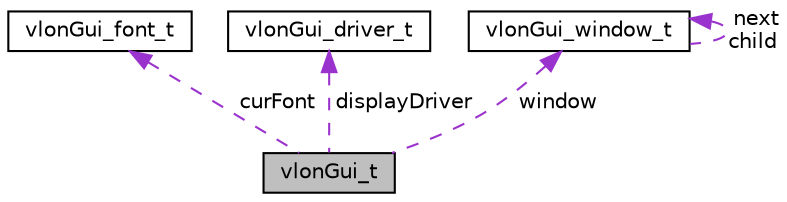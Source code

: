 digraph "vlonGui_t"
{
  edge [fontname="Helvetica",fontsize="10",labelfontname="Helvetica",labelfontsize="10"];
  node [fontname="Helvetica",fontsize="10",shape=record];
  Node1 [label="vlonGui_t",height=0.2,width=0.4,color="black", fillcolor="grey75", style="filled", fontcolor="black"];
  Node2 -> Node1 [dir="back",color="darkorchid3",fontsize="10",style="dashed",label=" curFont" ,fontname="Helvetica"];
  Node2 [label="vlonGui_font_t",height=0.2,width=0.4,color="black", fillcolor="white", style="filled",URL="$structvlonGui__font__t.html"];
  Node3 -> Node1 [dir="back",color="darkorchid3",fontsize="10",style="dashed",label=" displayDriver" ,fontname="Helvetica"];
  Node3 [label="vlonGui_driver_t",height=0.2,width=0.4,color="black", fillcolor="white", style="filled",URL="$structvlonGui__driver__t.html"];
  Node4 -> Node1 [dir="back",color="darkorchid3",fontsize="10",style="dashed",label=" window" ,fontname="Helvetica"];
  Node4 [label="vlonGui_window_t",height=0.2,width=0.4,color="black", fillcolor="white", style="filled",URL="$structvlonGui__window__t.html",tooltip="hfdugfgofugufuoauogu "];
  Node4 -> Node4 [dir="back",color="darkorchid3",fontsize="10",style="dashed",label=" next\nchild" ,fontname="Helvetica"];
}
